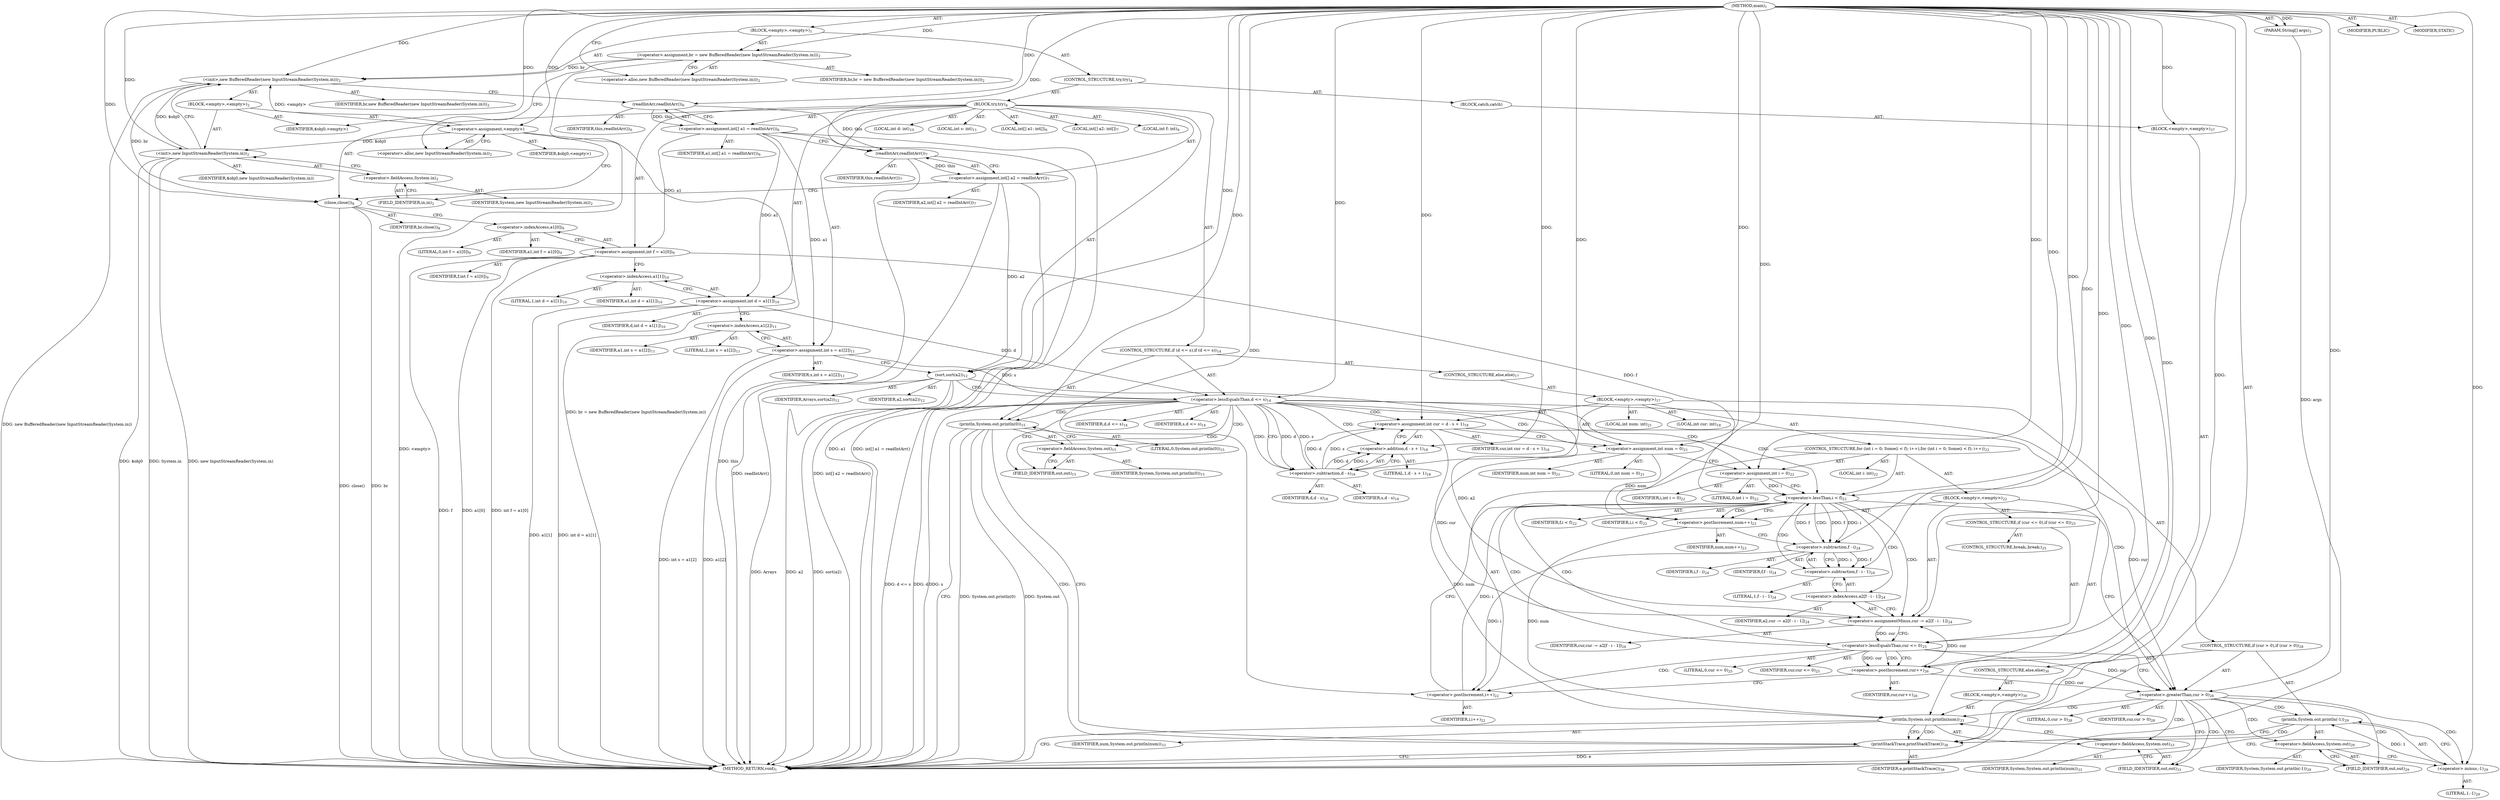 digraph "main" {  
"17" [label = <(METHOD,main)<SUB>1</SUB>> ]
"18" [label = <(PARAM,String[] args)<SUB>1</SUB>> ]
"19" [label = <(BLOCK,&lt;empty&gt;,&lt;empty&gt;)<SUB>1</SUB>> ]
"20" [label = <(&lt;operator&gt;.assignment,br = new BufferedReader(new InputStreamReader(System.in)))<SUB>2</SUB>> ]
"21" [label = <(IDENTIFIER,br,br = new BufferedReader(new InputStreamReader(System.in)))<SUB>2</SUB>> ]
"22" [label = <(&lt;operator&gt;.alloc,new BufferedReader(new InputStreamReader(System.in)))<SUB>2</SUB>> ]
"23" [label = <(&lt;init&gt;,new BufferedReader(new InputStreamReader(System.in)))<SUB>2</SUB>> ]
"24" [label = <(IDENTIFIER,br,new BufferedReader(new InputStreamReader(System.in)))<SUB>2</SUB>> ]
"25" [label = <(BLOCK,&lt;empty&gt;,&lt;empty&gt;)<SUB>2</SUB>> ]
"26" [label = <(&lt;operator&gt;.assignment,&lt;empty&gt;)> ]
"27" [label = <(IDENTIFIER,$obj0,&lt;empty&gt;)> ]
"28" [label = <(&lt;operator&gt;.alloc,new InputStreamReader(System.in))<SUB>2</SUB>> ]
"29" [label = <(&lt;init&gt;,new InputStreamReader(System.in))<SUB>2</SUB>> ]
"30" [label = <(IDENTIFIER,$obj0,new InputStreamReader(System.in))> ]
"31" [label = <(&lt;operator&gt;.fieldAccess,System.in)<SUB>2</SUB>> ]
"32" [label = <(IDENTIFIER,System,new InputStreamReader(System.in))<SUB>2</SUB>> ]
"33" [label = <(FIELD_IDENTIFIER,in,in)<SUB>2</SUB>> ]
"34" [label = <(IDENTIFIER,$obj0,&lt;empty&gt;)> ]
"35" [label = <(CONTROL_STRUCTURE,try,try)<SUB>4</SUB>> ]
"36" [label = <(BLOCK,try,try)<SUB>4</SUB>> ]
"37" [label = <(LOCAL,int[] a1: int[])<SUB>6</SUB>> ]
"38" [label = <(&lt;operator&gt;.assignment,int[] a1 = readIntArr())<SUB>6</SUB>> ]
"39" [label = <(IDENTIFIER,a1,int[] a1 = readIntArr())<SUB>6</SUB>> ]
"40" [label = <(readIntArr,readIntArr())<SUB>6</SUB>> ]
"41" [label = <(IDENTIFIER,this,readIntArr())<SUB>6</SUB>> ]
"42" [label = <(LOCAL,int[] a2: int[])<SUB>7</SUB>> ]
"43" [label = <(&lt;operator&gt;.assignment,int[] a2 = readIntArr())<SUB>7</SUB>> ]
"44" [label = <(IDENTIFIER,a2,int[] a2 = readIntArr())<SUB>7</SUB>> ]
"45" [label = <(readIntArr,readIntArr())<SUB>7</SUB>> ]
"46" [label = <(IDENTIFIER,this,readIntArr())<SUB>7</SUB>> ]
"47" [label = <(close,close())<SUB>8</SUB>> ]
"48" [label = <(IDENTIFIER,br,close())<SUB>8</SUB>> ]
"49" [label = <(LOCAL,int f: int)<SUB>9</SUB>> ]
"50" [label = <(&lt;operator&gt;.assignment,int f = a1[0])<SUB>9</SUB>> ]
"51" [label = <(IDENTIFIER,f,int f = a1[0])<SUB>9</SUB>> ]
"52" [label = <(&lt;operator&gt;.indexAccess,a1[0])<SUB>9</SUB>> ]
"53" [label = <(IDENTIFIER,a1,int f = a1[0])<SUB>9</SUB>> ]
"54" [label = <(LITERAL,0,int f = a1[0])<SUB>9</SUB>> ]
"55" [label = <(LOCAL,int d: int)<SUB>10</SUB>> ]
"56" [label = <(&lt;operator&gt;.assignment,int d = a1[1])<SUB>10</SUB>> ]
"57" [label = <(IDENTIFIER,d,int d = a1[1])<SUB>10</SUB>> ]
"58" [label = <(&lt;operator&gt;.indexAccess,a1[1])<SUB>10</SUB>> ]
"59" [label = <(IDENTIFIER,a1,int d = a1[1])<SUB>10</SUB>> ]
"60" [label = <(LITERAL,1,int d = a1[1])<SUB>10</SUB>> ]
"61" [label = <(LOCAL,int s: int)<SUB>11</SUB>> ]
"62" [label = <(&lt;operator&gt;.assignment,int s = a1[2])<SUB>11</SUB>> ]
"63" [label = <(IDENTIFIER,s,int s = a1[2])<SUB>11</SUB>> ]
"64" [label = <(&lt;operator&gt;.indexAccess,a1[2])<SUB>11</SUB>> ]
"65" [label = <(IDENTIFIER,a1,int s = a1[2])<SUB>11</SUB>> ]
"66" [label = <(LITERAL,2,int s = a1[2])<SUB>11</SUB>> ]
"67" [label = <(sort,sort(a2))<SUB>12</SUB>> ]
"68" [label = <(IDENTIFIER,Arrays,sort(a2))<SUB>12</SUB>> ]
"69" [label = <(IDENTIFIER,a2,sort(a2))<SUB>12</SUB>> ]
"70" [label = <(CONTROL_STRUCTURE,if (d &lt;= s),if (d &lt;= s))<SUB>14</SUB>> ]
"71" [label = <(&lt;operator&gt;.lessEqualsThan,d &lt;= s)<SUB>14</SUB>> ]
"72" [label = <(IDENTIFIER,d,d &lt;= s)<SUB>14</SUB>> ]
"73" [label = <(IDENTIFIER,s,d &lt;= s)<SUB>14</SUB>> ]
"74" [label = <(println,System.out.println(0))<SUB>15</SUB>> ]
"75" [label = <(&lt;operator&gt;.fieldAccess,System.out)<SUB>15</SUB>> ]
"76" [label = <(IDENTIFIER,System,System.out.println(0))<SUB>15</SUB>> ]
"77" [label = <(FIELD_IDENTIFIER,out,out)<SUB>15</SUB>> ]
"78" [label = <(LITERAL,0,System.out.println(0))<SUB>15</SUB>> ]
"79" [label = <(CONTROL_STRUCTURE,else,else)<SUB>17</SUB>> ]
"80" [label = <(BLOCK,&lt;empty&gt;,&lt;empty&gt;)<SUB>17</SUB>> ]
"81" [label = <(LOCAL,int cur: int)<SUB>18</SUB>> ]
"82" [label = <(&lt;operator&gt;.assignment,int cur = d - s + 1)<SUB>18</SUB>> ]
"83" [label = <(IDENTIFIER,cur,int cur = d - s + 1)<SUB>18</SUB>> ]
"84" [label = <(&lt;operator&gt;.addition,d - s + 1)<SUB>18</SUB>> ]
"85" [label = <(&lt;operator&gt;.subtraction,d - s)<SUB>18</SUB>> ]
"86" [label = <(IDENTIFIER,d,d - s)<SUB>18</SUB>> ]
"87" [label = <(IDENTIFIER,s,d - s)<SUB>18</SUB>> ]
"88" [label = <(LITERAL,1,d - s + 1)<SUB>18</SUB>> ]
"89" [label = <(LOCAL,int num: int)<SUB>21</SUB>> ]
"90" [label = <(&lt;operator&gt;.assignment,int num = 0)<SUB>21</SUB>> ]
"91" [label = <(IDENTIFIER,num,int num = 0)<SUB>21</SUB>> ]
"92" [label = <(LITERAL,0,int num = 0)<SUB>21</SUB>> ]
"93" [label = <(CONTROL_STRUCTURE,for (int i = 0; Some(i &lt; f); i++),for (int i = 0; Some(i &lt; f); i++))<SUB>22</SUB>> ]
"94" [label = <(LOCAL,int i: int)<SUB>22</SUB>> ]
"95" [label = <(&lt;operator&gt;.assignment,int i = 0)<SUB>22</SUB>> ]
"96" [label = <(IDENTIFIER,i,int i = 0)<SUB>22</SUB>> ]
"97" [label = <(LITERAL,0,int i = 0)<SUB>22</SUB>> ]
"98" [label = <(&lt;operator&gt;.lessThan,i &lt; f)<SUB>22</SUB>> ]
"99" [label = <(IDENTIFIER,i,i &lt; f)<SUB>22</SUB>> ]
"100" [label = <(IDENTIFIER,f,i &lt; f)<SUB>22</SUB>> ]
"101" [label = <(&lt;operator&gt;.postIncrement,i++)<SUB>22</SUB>> ]
"102" [label = <(IDENTIFIER,i,i++)<SUB>22</SUB>> ]
"103" [label = <(BLOCK,&lt;empty&gt;,&lt;empty&gt;)<SUB>22</SUB>> ]
"104" [label = <(&lt;operator&gt;.postIncrement,num++)<SUB>23</SUB>> ]
"105" [label = <(IDENTIFIER,num,num++)<SUB>23</SUB>> ]
"106" [label = <(&lt;operator&gt;.assignmentMinus,cur -= a2[f - i - 1])<SUB>24</SUB>> ]
"107" [label = <(IDENTIFIER,cur,cur -= a2[f - i - 1])<SUB>24</SUB>> ]
"108" [label = <(&lt;operator&gt;.indexAccess,a2[f - i - 1])<SUB>24</SUB>> ]
"109" [label = <(IDENTIFIER,a2,cur -= a2[f - i - 1])<SUB>24</SUB>> ]
"110" [label = <(&lt;operator&gt;.subtraction,f - i - 1)<SUB>24</SUB>> ]
"111" [label = <(&lt;operator&gt;.subtraction,f - i)<SUB>24</SUB>> ]
"112" [label = <(IDENTIFIER,f,f - i)<SUB>24</SUB>> ]
"113" [label = <(IDENTIFIER,i,f - i)<SUB>24</SUB>> ]
"114" [label = <(LITERAL,1,f - i - 1)<SUB>24</SUB>> ]
"115" [label = <(CONTROL_STRUCTURE,if (cur &lt;= 0),if (cur &lt;= 0))<SUB>25</SUB>> ]
"116" [label = <(&lt;operator&gt;.lessEqualsThan,cur &lt;= 0)<SUB>25</SUB>> ]
"117" [label = <(IDENTIFIER,cur,cur &lt;= 0)<SUB>25</SUB>> ]
"118" [label = <(LITERAL,0,cur &lt;= 0)<SUB>25</SUB>> ]
"119" [label = <(CONTROL_STRUCTURE,break;,break;)<SUB>25</SUB>> ]
"120" [label = <(&lt;operator&gt;.postIncrement,cur++)<SUB>26</SUB>> ]
"121" [label = <(IDENTIFIER,cur,cur++)<SUB>26</SUB>> ]
"122" [label = <(CONTROL_STRUCTURE,if (cur &gt; 0),if (cur &gt; 0))<SUB>28</SUB>> ]
"123" [label = <(&lt;operator&gt;.greaterThan,cur &gt; 0)<SUB>28</SUB>> ]
"124" [label = <(IDENTIFIER,cur,cur &gt; 0)<SUB>28</SUB>> ]
"125" [label = <(LITERAL,0,cur &gt; 0)<SUB>28</SUB>> ]
"126" [label = <(println,System.out.println(-1))<SUB>29</SUB>> ]
"127" [label = <(&lt;operator&gt;.fieldAccess,System.out)<SUB>29</SUB>> ]
"128" [label = <(IDENTIFIER,System,System.out.println(-1))<SUB>29</SUB>> ]
"129" [label = <(FIELD_IDENTIFIER,out,out)<SUB>29</SUB>> ]
"130" [label = <(&lt;operator&gt;.minus,-1)<SUB>29</SUB>> ]
"131" [label = <(LITERAL,1,-1)<SUB>29</SUB>> ]
"132" [label = <(CONTROL_STRUCTURE,else,else)<SUB>30</SUB>> ]
"133" [label = <(BLOCK,&lt;empty&gt;,&lt;empty&gt;)<SUB>30</SUB>> ]
"134" [label = <(println,System.out.println(num))<SUB>33</SUB>> ]
"135" [label = <(&lt;operator&gt;.fieldAccess,System.out)<SUB>33</SUB>> ]
"136" [label = <(IDENTIFIER,System,System.out.println(num))<SUB>33</SUB>> ]
"137" [label = <(FIELD_IDENTIFIER,out,out)<SUB>33</SUB>> ]
"138" [label = <(IDENTIFIER,num,System.out.println(num))<SUB>33</SUB>> ]
"139" [label = <(BLOCK,catch,catch)> ]
"140" [label = <(BLOCK,&lt;empty&gt;,&lt;empty&gt;)<SUB>37</SUB>> ]
"141" [label = <(printStackTrace,printStackTrace())<SUB>38</SUB>> ]
"142" [label = <(IDENTIFIER,e,printStackTrace())<SUB>38</SUB>> ]
"143" [label = <(MODIFIER,PUBLIC)> ]
"144" [label = <(MODIFIER,STATIC)> ]
"145" [label = <(METHOD_RETURN,void)<SUB>1</SUB>> ]
  "17" -> "18"  [ label = "AST: "] 
  "17" -> "19"  [ label = "AST: "] 
  "17" -> "143"  [ label = "AST: "] 
  "17" -> "144"  [ label = "AST: "] 
  "17" -> "145"  [ label = "AST: "] 
  "19" -> "20"  [ label = "AST: "] 
  "19" -> "23"  [ label = "AST: "] 
  "19" -> "35"  [ label = "AST: "] 
  "20" -> "21"  [ label = "AST: "] 
  "20" -> "22"  [ label = "AST: "] 
  "23" -> "24"  [ label = "AST: "] 
  "23" -> "25"  [ label = "AST: "] 
  "25" -> "26"  [ label = "AST: "] 
  "25" -> "29"  [ label = "AST: "] 
  "25" -> "34"  [ label = "AST: "] 
  "26" -> "27"  [ label = "AST: "] 
  "26" -> "28"  [ label = "AST: "] 
  "29" -> "30"  [ label = "AST: "] 
  "29" -> "31"  [ label = "AST: "] 
  "31" -> "32"  [ label = "AST: "] 
  "31" -> "33"  [ label = "AST: "] 
  "35" -> "36"  [ label = "AST: "] 
  "35" -> "139"  [ label = "AST: "] 
  "36" -> "37"  [ label = "AST: "] 
  "36" -> "38"  [ label = "AST: "] 
  "36" -> "42"  [ label = "AST: "] 
  "36" -> "43"  [ label = "AST: "] 
  "36" -> "47"  [ label = "AST: "] 
  "36" -> "49"  [ label = "AST: "] 
  "36" -> "50"  [ label = "AST: "] 
  "36" -> "55"  [ label = "AST: "] 
  "36" -> "56"  [ label = "AST: "] 
  "36" -> "61"  [ label = "AST: "] 
  "36" -> "62"  [ label = "AST: "] 
  "36" -> "67"  [ label = "AST: "] 
  "36" -> "70"  [ label = "AST: "] 
  "38" -> "39"  [ label = "AST: "] 
  "38" -> "40"  [ label = "AST: "] 
  "40" -> "41"  [ label = "AST: "] 
  "43" -> "44"  [ label = "AST: "] 
  "43" -> "45"  [ label = "AST: "] 
  "45" -> "46"  [ label = "AST: "] 
  "47" -> "48"  [ label = "AST: "] 
  "50" -> "51"  [ label = "AST: "] 
  "50" -> "52"  [ label = "AST: "] 
  "52" -> "53"  [ label = "AST: "] 
  "52" -> "54"  [ label = "AST: "] 
  "56" -> "57"  [ label = "AST: "] 
  "56" -> "58"  [ label = "AST: "] 
  "58" -> "59"  [ label = "AST: "] 
  "58" -> "60"  [ label = "AST: "] 
  "62" -> "63"  [ label = "AST: "] 
  "62" -> "64"  [ label = "AST: "] 
  "64" -> "65"  [ label = "AST: "] 
  "64" -> "66"  [ label = "AST: "] 
  "67" -> "68"  [ label = "AST: "] 
  "67" -> "69"  [ label = "AST: "] 
  "70" -> "71"  [ label = "AST: "] 
  "70" -> "74"  [ label = "AST: "] 
  "70" -> "79"  [ label = "AST: "] 
  "71" -> "72"  [ label = "AST: "] 
  "71" -> "73"  [ label = "AST: "] 
  "74" -> "75"  [ label = "AST: "] 
  "74" -> "78"  [ label = "AST: "] 
  "75" -> "76"  [ label = "AST: "] 
  "75" -> "77"  [ label = "AST: "] 
  "79" -> "80"  [ label = "AST: "] 
  "80" -> "81"  [ label = "AST: "] 
  "80" -> "82"  [ label = "AST: "] 
  "80" -> "89"  [ label = "AST: "] 
  "80" -> "90"  [ label = "AST: "] 
  "80" -> "93"  [ label = "AST: "] 
  "80" -> "122"  [ label = "AST: "] 
  "82" -> "83"  [ label = "AST: "] 
  "82" -> "84"  [ label = "AST: "] 
  "84" -> "85"  [ label = "AST: "] 
  "84" -> "88"  [ label = "AST: "] 
  "85" -> "86"  [ label = "AST: "] 
  "85" -> "87"  [ label = "AST: "] 
  "90" -> "91"  [ label = "AST: "] 
  "90" -> "92"  [ label = "AST: "] 
  "93" -> "94"  [ label = "AST: "] 
  "93" -> "95"  [ label = "AST: "] 
  "93" -> "98"  [ label = "AST: "] 
  "93" -> "101"  [ label = "AST: "] 
  "93" -> "103"  [ label = "AST: "] 
  "95" -> "96"  [ label = "AST: "] 
  "95" -> "97"  [ label = "AST: "] 
  "98" -> "99"  [ label = "AST: "] 
  "98" -> "100"  [ label = "AST: "] 
  "101" -> "102"  [ label = "AST: "] 
  "103" -> "104"  [ label = "AST: "] 
  "103" -> "106"  [ label = "AST: "] 
  "103" -> "115"  [ label = "AST: "] 
  "103" -> "120"  [ label = "AST: "] 
  "104" -> "105"  [ label = "AST: "] 
  "106" -> "107"  [ label = "AST: "] 
  "106" -> "108"  [ label = "AST: "] 
  "108" -> "109"  [ label = "AST: "] 
  "108" -> "110"  [ label = "AST: "] 
  "110" -> "111"  [ label = "AST: "] 
  "110" -> "114"  [ label = "AST: "] 
  "111" -> "112"  [ label = "AST: "] 
  "111" -> "113"  [ label = "AST: "] 
  "115" -> "116"  [ label = "AST: "] 
  "115" -> "119"  [ label = "AST: "] 
  "116" -> "117"  [ label = "AST: "] 
  "116" -> "118"  [ label = "AST: "] 
  "120" -> "121"  [ label = "AST: "] 
  "122" -> "123"  [ label = "AST: "] 
  "122" -> "126"  [ label = "AST: "] 
  "122" -> "132"  [ label = "AST: "] 
  "123" -> "124"  [ label = "AST: "] 
  "123" -> "125"  [ label = "AST: "] 
  "126" -> "127"  [ label = "AST: "] 
  "126" -> "130"  [ label = "AST: "] 
  "127" -> "128"  [ label = "AST: "] 
  "127" -> "129"  [ label = "AST: "] 
  "130" -> "131"  [ label = "AST: "] 
  "132" -> "133"  [ label = "AST: "] 
  "133" -> "134"  [ label = "AST: "] 
  "134" -> "135"  [ label = "AST: "] 
  "134" -> "138"  [ label = "AST: "] 
  "135" -> "136"  [ label = "AST: "] 
  "135" -> "137"  [ label = "AST: "] 
  "139" -> "140"  [ label = "AST: "] 
  "140" -> "141"  [ label = "AST: "] 
  "141" -> "142"  [ label = "AST: "] 
  "20" -> "28"  [ label = "CFG: "] 
  "23" -> "40"  [ label = "CFG: "] 
  "22" -> "20"  [ label = "CFG: "] 
  "26" -> "33"  [ label = "CFG: "] 
  "29" -> "23"  [ label = "CFG: "] 
  "38" -> "45"  [ label = "CFG: "] 
  "43" -> "47"  [ label = "CFG: "] 
  "47" -> "52"  [ label = "CFG: "] 
  "50" -> "58"  [ label = "CFG: "] 
  "56" -> "64"  [ label = "CFG: "] 
  "62" -> "67"  [ label = "CFG: "] 
  "67" -> "71"  [ label = "CFG: "] 
  "28" -> "26"  [ label = "CFG: "] 
  "31" -> "29"  [ label = "CFG: "] 
  "40" -> "38"  [ label = "CFG: "] 
  "45" -> "43"  [ label = "CFG: "] 
  "52" -> "50"  [ label = "CFG: "] 
  "58" -> "56"  [ label = "CFG: "] 
  "64" -> "62"  [ label = "CFG: "] 
  "71" -> "77"  [ label = "CFG: "] 
  "71" -> "85"  [ label = "CFG: "] 
  "74" -> "145"  [ label = "CFG: "] 
  "74" -> "141"  [ label = "CFG: "] 
  "141" -> "145"  [ label = "CFG: "] 
  "33" -> "31"  [ label = "CFG: "] 
  "75" -> "74"  [ label = "CFG: "] 
  "77" -> "75"  [ label = "CFG: "] 
  "82" -> "90"  [ label = "CFG: "] 
  "90" -> "95"  [ label = "CFG: "] 
  "84" -> "82"  [ label = "CFG: "] 
  "95" -> "98"  [ label = "CFG: "] 
  "98" -> "104"  [ label = "CFG: "] 
  "98" -> "123"  [ label = "CFG: "] 
  "101" -> "98"  [ label = "CFG: "] 
  "123" -> "129"  [ label = "CFG: "] 
  "123" -> "137"  [ label = "CFG: "] 
  "126" -> "145"  [ label = "CFG: "] 
  "126" -> "141"  [ label = "CFG: "] 
  "85" -> "84"  [ label = "CFG: "] 
  "104" -> "111"  [ label = "CFG: "] 
  "106" -> "116"  [ label = "CFG: "] 
  "120" -> "101"  [ label = "CFG: "] 
  "127" -> "130"  [ label = "CFG: "] 
  "130" -> "126"  [ label = "CFG: "] 
  "108" -> "106"  [ label = "CFG: "] 
  "116" -> "123"  [ label = "CFG: "] 
  "116" -> "120"  [ label = "CFG: "] 
  "129" -> "127"  [ label = "CFG: "] 
  "134" -> "145"  [ label = "CFG: "] 
  "134" -> "141"  [ label = "CFG: "] 
  "110" -> "108"  [ label = "CFG: "] 
  "135" -> "134"  [ label = "CFG: "] 
  "111" -> "110"  [ label = "CFG: "] 
  "137" -> "135"  [ label = "CFG: "] 
  "17" -> "22"  [ label = "CFG: "] 
  "18" -> "145"  [ label = "DDG: args"] 
  "20" -> "145"  [ label = "DDG: br = new BufferedReader(new InputStreamReader(System.in))"] 
  "26" -> "145"  [ label = "DDG: &lt;empty&gt;"] 
  "29" -> "145"  [ label = "DDG: $obj0"] 
  "29" -> "145"  [ label = "DDG: System.in"] 
  "29" -> "145"  [ label = "DDG: new InputStreamReader(System.in)"] 
  "23" -> "145"  [ label = "DDG: new BufferedReader(new InputStreamReader(System.in))"] 
  "38" -> "145"  [ label = "DDG: a1"] 
  "38" -> "145"  [ label = "DDG: int[] a1 = readIntArr()"] 
  "45" -> "145"  [ label = "DDG: this"] 
  "43" -> "145"  [ label = "DDG: readIntArr()"] 
  "43" -> "145"  [ label = "DDG: int[] a2 = readIntArr()"] 
  "47" -> "145"  [ label = "DDG: br"] 
  "47" -> "145"  [ label = "DDG: close()"] 
  "50" -> "145"  [ label = "DDG: f"] 
  "50" -> "145"  [ label = "DDG: a1[0]"] 
  "50" -> "145"  [ label = "DDG: int f = a1[0]"] 
  "56" -> "145"  [ label = "DDG: a1[1]"] 
  "56" -> "145"  [ label = "DDG: int d = a1[1]"] 
  "62" -> "145"  [ label = "DDG: a1[2]"] 
  "62" -> "145"  [ label = "DDG: int s = a1[2]"] 
  "67" -> "145"  [ label = "DDG: a2"] 
  "67" -> "145"  [ label = "DDG: sort(a2)"] 
  "71" -> "145"  [ label = "DDG: d"] 
  "71" -> "145"  [ label = "DDG: s"] 
  "71" -> "145"  [ label = "DDG: d &lt;= s"] 
  "74" -> "145"  [ label = "DDG: System.out"] 
  "74" -> "145"  [ label = "DDG: System.out.println(0)"] 
  "67" -> "145"  [ label = "DDG: Arrays"] 
  "141" -> "145"  [ label = "DDG: e"] 
  "17" -> "18"  [ label = "DDG: "] 
  "17" -> "20"  [ label = "DDG: "] 
  "20" -> "23"  [ label = "DDG: br"] 
  "17" -> "23"  [ label = "DDG: "] 
  "26" -> "23"  [ label = "DDG: &lt;empty&gt;"] 
  "29" -> "23"  [ label = "DDG: $obj0"] 
  "17" -> "26"  [ label = "DDG: "] 
  "17" -> "34"  [ label = "DDG: "] 
  "40" -> "38"  [ label = "DDG: this"] 
  "45" -> "43"  [ label = "DDG: this"] 
  "38" -> "50"  [ label = "DDG: a1"] 
  "38" -> "56"  [ label = "DDG: a1"] 
  "38" -> "62"  [ label = "DDG: a1"] 
  "17" -> "140"  [ label = "DDG: "] 
  "26" -> "29"  [ label = "DDG: $obj0"] 
  "17" -> "29"  [ label = "DDG: "] 
  "23" -> "47"  [ label = "DDG: br"] 
  "17" -> "47"  [ label = "DDG: "] 
  "17" -> "67"  [ label = "DDG: "] 
  "43" -> "67"  [ label = "DDG: a2"] 
  "17" -> "40"  [ label = "DDG: "] 
  "40" -> "45"  [ label = "DDG: this"] 
  "17" -> "45"  [ label = "DDG: "] 
  "56" -> "71"  [ label = "DDG: d"] 
  "17" -> "71"  [ label = "DDG: "] 
  "62" -> "71"  [ label = "DDG: s"] 
  "17" -> "74"  [ label = "DDG: "] 
  "17" -> "141"  [ label = "DDG: "] 
  "85" -> "82"  [ label = "DDG: d"] 
  "85" -> "82"  [ label = "DDG: s"] 
  "17" -> "82"  [ label = "DDG: "] 
  "17" -> "90"  [ label = "DDG: "] 
  "17" -> "95"  [ label = "DDG: "] 
  "85" -> "84"  [ label = "DDG: d"] 
  "85" -> "84"  [ label = "DDG: s"] 
  "17" -> "84"  [ label = "DDG: "] 
  "95" -> "98"  [ label = "DDG: i"] 
  "101" -> "98"  [ label = "DDG: i"] 
  "17" -> "98"  [ label = "DDG: "] 
  "50" -> "98"  [ label = "DDG: f"] 
  "111" -> "98"  [ label = "DDG: f"] 
  "111" -> "101"  [ label = "DDG: i"] 
  "17" -> "101"  [ label = "DDG: "] 
  "67" -> "106"  [ label = "DDG: a2"] 
  "82" -> "123"  [ label = "DDG: cur"] 
  "116" -> "123"  [ label = "DDG: cur"] 
  "120" -> "123"  [ label = "DDG: cur"] 
  "17" -> "123"  [ label = "DDG: "] 
  "130" -> "126"  [ label = "DDG: 1"] 
  "71" -> "85"  [ label = "DDG: d"] 
  "17" -> "85"  [ label = "DDG: "] 
  "71" -> "85"  [ label = "DDG: s"] 
  "90" -> "104"  [ label = "DDG: num"] 
  "17" -> "104"  [ label = "DDG: "] 
  "82" -> "106"  [ label = "DDG: cur"] 
  "120" -> "106"  [ label = "DDG: cur"] 
  "17" -> "106"  [ label = "DDG: "] 
  "116" -> "120"  [ label = "DDG: cur"] 
  "17" -> "120"  [ label = "DDG: "] 
  "17" -> "130"  [ label = "DDG: "] 
  "106" -> "116"  [ label = "DDG: cur"] 
  "17" -> "116"  [ label = "DDG: "] 
  "90" -> "134"  [ label = "DDG: num"] 
  "104" -> "134"  [ label = "DDG: num"] 
  "17" -> "134"  [ label = "DDG: "] 
  "111" -> "110"  [ label = "DDG: f"] 
  "111" -> "110"  [ label = "DDG: i"] 
  "17" -> "110"  [ label = "DDG: "] 
  "98" -> "111"  [ label = "DDG: f"] 
  "17" -> "111"  [ label = "DDG: "] 
  "98" -> "111"  [ label = "DDG: i"] 
  "71" -> "77"  [ label = "CDG: "] 
  "71" -> "98"  [ label = "CDG: "] 
  "71" -> "75"  [ label = "CDG: "] 
  "71" -> "84"  [ label = "CDG: "] 
  "71" -> "85"  [ label = "CDG: "] 
  "71" -> "74"  [ label = "CDG: "] 
  "71" -> "95"  [ label = "CDG: "] 
  "71" -> "123"  [ label = "CDG: "] 
  "71" -> "82"  [ label = "CDG: "] 
  "71" -> "90"  [ label = "CDG: "] 
  "74" -> "141"  [ label = "CDG: "] 
  "98" -> "116"  [ label = "CDG: "] 
  "98" -> "104"  [ label = "CDG: "] 
  "98" -> "106"  [ label = "CDG: "] 
  "98" -> "110"  [ label = "CDG: "] 
  "98" -> "108"  [ label = "CDG: "] 
  "98" -> "111"  [ label = "CDG: "] 
  "123" -> "129"  [ label = "CDG: "] 
  "123" -> "134"  [ label = "CDG: "] 
  "123" -> "126"  [ label = "CDG: "] 
  "123" -> "137"  [ label = "CDG: "] 
  "123" -> "130"  [ label = "CDG: "] 
  "123" -> "135"  [ label = "CDG: "] 
  "123" -> "127"  [ label = "CDG: "] 
  "126" -> "141"  [ label = "CDG: "] 
  "116" -> "98"  [ label = "CDG: "] 
  "116" -> "120"  [ label = "CDG: "] 
  "116" -> "101"  [ label = "CDG: "] 
  "134" -> "141"  [ label = "CDG: "] 
}
